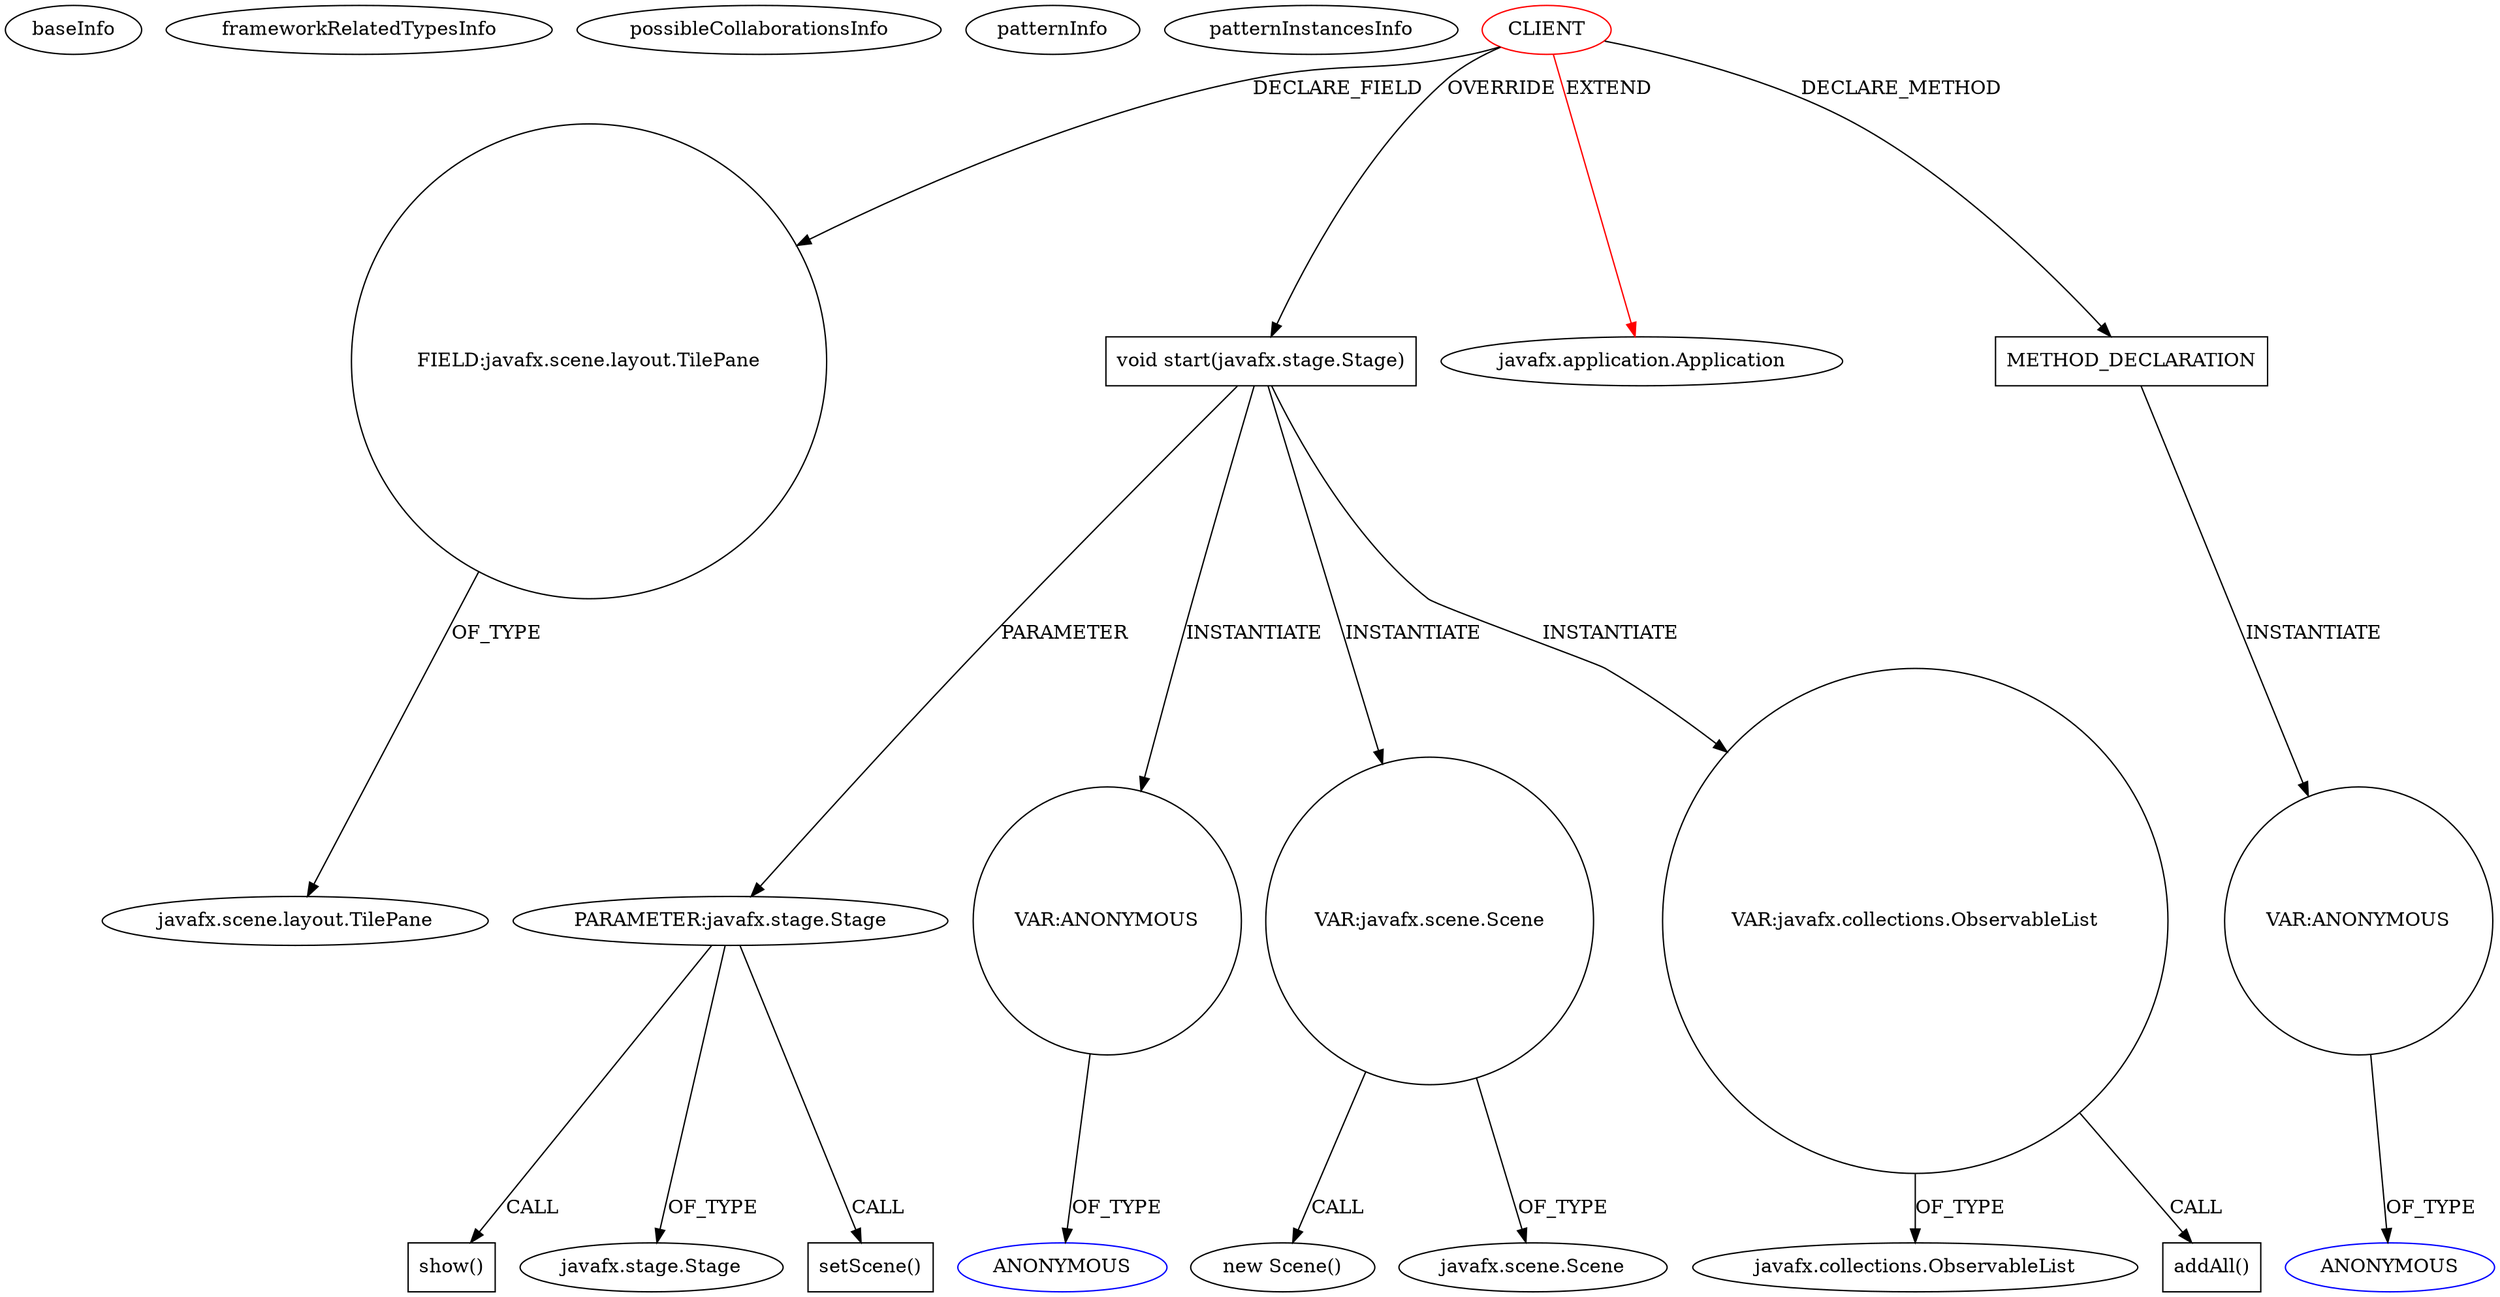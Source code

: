 digraph {
baseInfo[graphId=4398,category="pattern",isAnonymous=false,possibleRelation=false]
frameworkRelatedTypesInfo[0="javafx.application.Application"]
possibleCollaborationsInfo[]
patternInfo[frequency=2.0,patternRootClient=0]
patternInstancesInfo[0="Alittlemurkling-alarm-clock~/Alittlemurkling-alarm-clock/alarm-clock-master/src/org/quux/alarmclock/MainWindow.java~MainWindow~125",1="Johnmalc-JavaFX~/Johnmalc-JavaFX/JavaFX-master/src/james/Minimal.java~Minimal~661"]
6[label="FIELD:javafx.scene.layout.TilePane",vertexType="FIELD_DECLARATION",isFrameworkType=false,shape=circle]
7[label="javafx.scene.layout.TilePane",vertexType="FRAMEWORK_CLASS_TYPE",isFrameworkType=false]
0[label="CLIENT",vertexType="ROOT_CLIENT_CLASS_DECLARATION",isFrameworkType=false,color=red]
10[label="void start(javafx.stage.Stage)",vertexType="OVERRIDING_METHOD_DECLARATION",isFrameworkType=false,shape=box]
11[label="PARAMETER:javafx.stage.Stage",vertexType="PARAMETER_DECLARATION",isFrameworkType=false]
66[label="show()",vertexType="INSIDE_CALL",isFrameworkType=false,shape=box]
47[label="VAR:ANONYMOUS",vertexType="VARIABLE_EXPRESION",isFrameworkType=false,shape=circle]
48[label="ANONYMOUS",vertexType="REFERENCE_ANONYMOUS_DECLARATION",isFrameworkType=false,color=blue]
12[label="javafx.stage.Stage",vertexType="FRAMEWORK_CLASS_TYPE",isFrameworkType=false]
1[label="javafx.application.Application",vertexType="FRAMEWORK_CLASS_TYPE",isFrameworkType=false]
17[label="VAR:javafx.scene.Scene",vertexType="VARIABLE_EXPRESION",isFrameworkType=false,shape=circle]
16[label="new Scene()",vertexType="CONSTRUCTOR_CALL",isFrameworkType=false]
67[label="METHOD_DECLARATION",vertexType="CLIENT_METHOD_DECLARATION",isFrameworkType=false,shape=box]
73[label="VAR:ANONYMOUS",vertexType="VARIABLE_EXPRESION",isFrameworkType=false,shape=circle]
74[label="ANONYMOUS",vertexType="REFERENCE_ANONYMOUS_DECLARATION",isFrameworkType=false,color=blue]
20[label="setScene()",vertexType="INSIDE_CALL",isFrameworkType=false,shape=box]
18[label="javafx.scene.Scene",vertexType="FRAMEWORK_CLASS_TYPE",isFrameworkType=false]
36[label="VAR:javafx.collections.ObservableList",vertexType="VARIABLE_EXPRESION",isFrameworkType=false,shape=circle]
38[label="javafx.collections.ObservableList",vertexType="FRAMEWORK_INTERFACE_TYPE",isFrameworkType=false]
37[label="addAll()",vertexType="INSIDE_CALL",isFrameworkType=false,shape=box]
10->47[label="INSTANTIATE"]
10->17[label="INSTANTIATE"]
10->11[label="PARAMETER"]
47->48[label="OF_TYPE"]
10->36[label="INSTANTIATE"]
11->20[label="CALL"]
17->18[label="OF_TYPE"]
73->74[label="OF_TYPE"]
17->16[label="CALL"]
0->1[label="EXTEND",color=red]
0->10[label="OVERRIDE"]
11->12[label="OF_TYPE"]
36->37[label="CALL"]
0->6[label="DECLARE_FIELD"]
36->38[label="OF_TYPE"]
67->73[label="INSTANTIATE"]
6->7[label="OF_TYPE"]
0->67[label="DECLARE_METHOD"]
11->66[label="CALL"]
}
